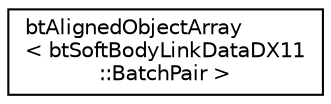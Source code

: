 digraph "Graphical Class Hierarchy"
{
  edge [fontname="Helvetica",fontsize="10",labelfontname="Helvetica",labelfontsize="10"];
  node [fontname="Helvetica",fontsize="10",shape=record];
  rankdir="LR";
  Node1 [label="btAlignedObjectArray\l\< btSoftBodyLinkDataDX11\l::BatchPair \>",height=0.2,width=0.4,color="black", fillcolor="white", style="filled",URL="$classbt_aligned_object_array.html"];
}

